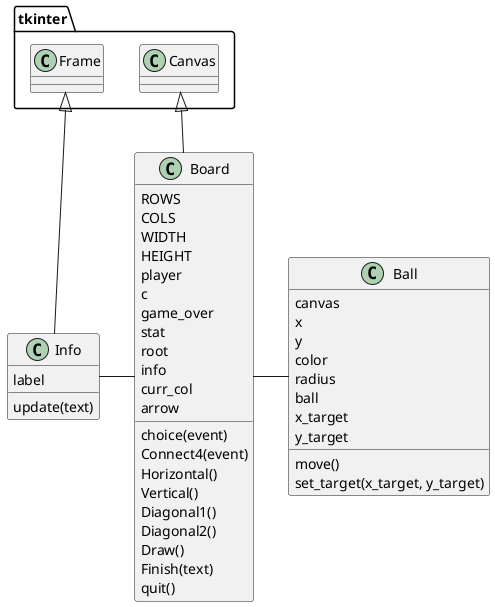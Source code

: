 @startuml structure_chart
class tkinter.Frame
class Info {
  label
  update(text)
}

class Ball {
  canvas
  x
  y
  color
  radius
  ball
  x_target
  y_target
  move()
  set_target(x_target, y_target)
}

class tkinter.Canvas

class Board {
  ROWS
  COLS
  WIDTH
  HEIGHT
  player
  c
  game_over
  stat
  root
  info
  curr_col
  arrow
  choice(event)
  Connect4(event)
  Horizontal()
  Vertical()
  Diagonal1()
  Diagonal2()
  Draw()
  Finish(text)
  quit()
}



tkinter.Frame <|-- Info
tkinter.Canvas <|-- Board


Board - Ball
Info - Board


@enduml
